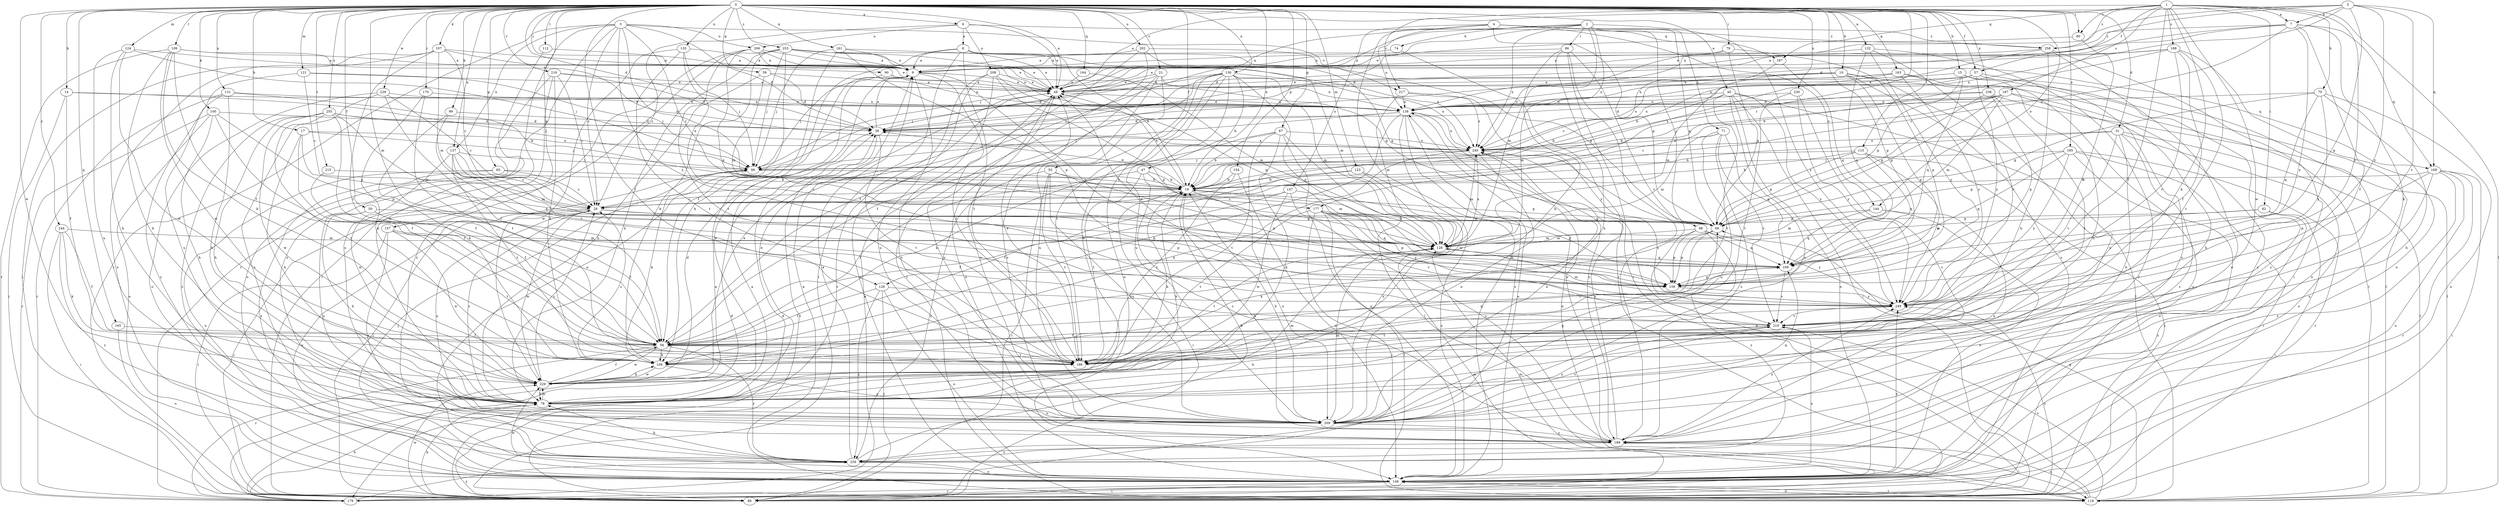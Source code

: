 strict digraph  {
0;
1;
2;
3;
4;
5;
6;
7;
8;
9;
10;
14;
15;
17;
19;
21;
28;
31;
38;
40;
47;
48;
50;
55;
57;
58;
59;
65;
67;
68;
70;
71;
74;
78;
79;
80;
82;
86;
88;
90;
96;
98;
99;
100;
107;
108;
109;
110;
112;
118;
121;
123;
124;
126;
128;
130;
131;
132;
135;
137;
138;
144;
147;
148;
154;
157;
159;
161;
163;
164;
165;
167;
168;
169;
170;
177;
179;
185;
187;
188;
189;
199;
202;
206;
208;
209;
215;
216;
217;
219;
228;
229;
230;
238;
240;
244;
249;
253;
255;
258;
259;
0 -> 6  [label=a];
0 -> 10  [label=b];
0 -> 14  [label=b];
0 -> 15  [label=b];
0 -> 17  [label=b];
0 -> 21  [label=c];
0 -> 31  [label=d];
0 -> 38  [label=d];
0 -> 40  [label=e];
0 -> 47  [label=e];
0 -> 48  [label=e];
0 -> 50  [label=f];
0 -> 55  [label=f];
0 -> 57  [label=f];
0 -> 59  [label=g];
0 -> 65  [label=g];
0 -> 67  [label=g];
0 -> 79  [label=i];
0 -> 80  [label=i];
0 -> 90  [label=j];
0 -> 99  [label=k];
0 -> 100  [label=k];
0 -> 107  [label=k];
0 -> 109  [label=l];
0 -> 110  [label=l];
0 -> 112  [label=l];
0 -> 121  [label=m];
0 -> 123  [label=m];
0 -> 124  [label=m];
0 -> 126  [label=m];
0 -> 130  [label=n];
0 -> 131  [label=n];
0 -> 132  [label=n];
0 -> 135  [label=n];
0 -> 137  [label=n];
0 -> 144  [label=o];
0 -> 154  [label=p];
0 -> 157  [label=p];
0 -> 159  [label=p];
0 -> 161  [label=q];
0 -> 163  [label=q];
0 -> 164  [label=q];
0 -> 165  [label=q];
0 -> 170  [label=r];
0 -> 177  [label=r];
0 -> 185  [label=s];
0 -> 199  [label=t];
0 -> 202  [label=u];
0 -> 215  [label=v];
0 -> 216  [label=v];
0 -> 228  [label=w];
0 -> 229  [label=w];
0 -> 230  [label=x];
0 -> 238  [label=x];
0 -> 244  [label=y];
0 -> 253  [label=z];
0 -> 255  [label=z];
1 -> 7  [label=a];
1 -> 48  [label=e];
1 -> 57  [label=f];
1 -> 58  [label=f];
1 -> 70  [label=h];
1 -> 80  [label=i];
1 -> 82  [label=i];
1 -> 108  [label=k];
1 -> 118  [label=l];
1 -> 167  [label=q];
1 -> 187  [label=s];
1 -> 188  [label=s];
1 -> 229  [label=w];
1 -> 249  [label=y];
1 -> 258  [label=z];
2 -> 28  [label=c];
2 -> 48  [label=e];
2 -> 68  [label=g];
2 -> 71  [label=h];
2 -> 74  [label=h];
2 -> 86  [label=i];
2 -> 96  [label=j];
2 -> 98  [label=j];
2 -> 126  [label=m];
2 -> 128  [label=m];
2 -> 240  [label=x];
2 -> 249  [label=y];
3 -> 19  [label=b];
3 -> 28  [label=c];
3 -> 38  [label=d];
3 -> 78  [label=h];
3 -> 88  [label=i];
3 -> 137  [label=n];
3 -> 177  [label=r];
3 -> 179  [label=r];
3 -> 206  [label=u];
3 -> 217  [label=v];
3 -> 249  [label=y];
4 -> 68  [label=g];
4 -> 138  [label=n];
4 -> 144  [label=o];
4 -> 147  [label=o];
4 -> 148  [label=o];
4 -> 167  [label=q];
4 -> 258  [label=z];
5 -> 7  [label=a];
5 -> 38  [label=d];
5 -> 138  [label=n];
5 -> 159  [label=p];
5 -> 168  [label=q];
5 -> 217  [label=v];
5 -> 219  [label=v];
5 -> 240  [label=x];
5 -> 249  [label=y];
6 -> 8  [label=a];
6 -> 28  [label=c];
6 -> 48  [label=e];
6 -> 206  [label=u];
6 -> 208  [label=u];
6 -> 258  [label=z];
7 -> 28  [label=c];
7 -> 38  [label=d];
7 -> 48  [label=e];
7 -> 58  [label=f];
7 -> 108  [label=k];
7 -> 168  [label=q];
7 -> 249  [label=y];
7 -> 258  [label=z];
8 -> 9  [label=a];
8 -> 19  [label=b];
8 -> 48  [label=e];
8 -> 88  [label=i];
8 -> 108  [label=k];
8 -> 168  [label=q];
8 -> 199  [label=t];
9 -> 48  [label=e];
9 -> 159  [label=p];
9 -> 199  [label=t];
9 -> 209  [label=u];
10 -> 38  [label=d];
10 -> 48  [label=e];
10 -> 118  [label=l];
10 -> 128  [label=m];
10 -> 138  [label=n];
10 -> 159  [label=p];
10 -> 189  [label=s];
10 -> 209  [label=u];
14 -> 58  [label=f];
14 -> 88  [label=i];
14 -> 98  [label=j];
14 -> 138  [label=n];
15 -> 48  [label=e];
15 -> 68  [label=g];
15 -> 78  [label=h];
15 -> 169  [label=q];
15 -> 189  [label=s];
17 -> 58  [label=f];
17 -> 68  [label=g];
17 -> 78  [label=h];
17 -> 98  [label=j];
17 -> 240  [label=x];
19 -> 28  [label=c];
19 -> 38  [label=d];
19 -> 48  [label=e];
19 -> 68  [label=g];
19 -> 88  [label=i];
19 -> 209  [label=u];
21 -> 38  [label=d];
21 -> 48  [label=e];
21 -> 138  [label=n];
21 -> 148  [label=o];
21 -> 189  [label=s];
21 -> 209  [label=u];
28 -> 68  [label=g];
28 -> 88  [label=i];
28 -> 148  [label=o];
28 -> 159  [label=p];
28 -> 209  [label=u];
28 -> 229  [label=w];
31 -> 19  [label=b];
31 -> 78  [label=h];
31 -> 118  [label=l];
31 -> 148  [label=o];
31 -> 189  [label=s];
31 -> 219  [label=v];
31 -> 240  [label=x];
38 -> 9  [label=a];
38 -> 118  [label=l];
38 -> 199  [label=t];
38 -> 240  [label=x];
40 -> 19  [label=b];
40 -> 88  [label=i];
40 -> 118  [label=l];
40 -> 138  [label=n];
40 -> 148  [label=o];
40 -> 199  [label=t];
40 -> 209  [label=u];
40 -> 249  [label=y];
47 -> 19  [label=b];
47 -> 58  [label=f];
47 -> 128  [label=m];
47 -> 189  [label=s];
47 -> 199  [label=t];
48 -> 138  [label=n];
48 -> 209  [label=u];
50 -> 58  [label=f];
50 -> 68  [label=g];
50 -> 78  [label=h];
50 -> 209  [label=u];
55 -> 19  [label=b];
55 -> 88  [label=i];
55 -> 159  [label=p];
55 -> 199  [label=t];
55 -> 209  [label=u];
55 -> 259  [label=z];
57 -> 48  [label=e];
57 -> 138  [label=n];
57 -> 148  [label=o];
57 -> 240  [label=x];
57 -> 249  [label=y];
57 -> 259  [label=z];
58 -> 108  [label=k];
58 -> 169  [label=q];
58 -> 179  [label=r];
58 -> 199  [label=t];
58 -> 229  [label=w];
58 -> 259  [label=z];
59 -> 38  [label=d];
59 -> 48  [label=e];
59 -> 78  [label=h];
59 -> 128  [label=m];
65 -> 19  [label=b];
65 -> 28  [label=c];
65 -> 148  [label=o];
65 -> 259  [label=z];
67 -> 19  [label=b];
67 -> 78  [label=h];
67 -> 108  [label=k];
67 -> 118  [label=l];
67 -> 148  [label=o];
67 -> 199  [label=t];
67 -> 240  [label=x];
68 -> 128  [label=m];
68 -> 159  [label=p];
68 -> 199  [label=t];
70 -> 68  [label=g];
70 -> 78  [label=h];
70 -> 138  [label=n];
70 -> 148  [label=o];
70 -> 169  [label=q];
70 -> 249  [label=y];
71 -> 128  [label=m];
71 -> 169  [label=q];
71 -> 189  [label=s];
71 -> 209  [label=u];
71 -> 219  [label=v];
71 -> 240  [label=x];
74 -> 9  [label=a];
74 -> 88  [label=i];
78 -> 9  [label=a];
78 -> 19  [label=b];
78 -> 28  [label=c];
78 -> 48  [label=e];
78 -> 128  [label=m];
78 -> 209  [label=u];
78 -> 229  [label=w];
79 -> 9  [label=a];
79 -> 68  [label=g];
79 -> 159  [label=p];
79 -> 240  [label=x];
80 -> 38  [label=d];
80 -> 219  [label=v];
82 -> 68  [label=g];
82 -> 88  [label=i];
82 -> 128  [label=m];
82 -> 259  [label=z];
86 -> 9  [label=a];
86 -> 78  [label=h];
86 -> 88  [label=i];
86 -> 108  [label=k];
86 -> 189  [label=s];
86 -> 219  [label=v];
88 -> 9  [label=a];
88 -> 38  [label=d];
88 -> 78  [label=h];
88 -> 98  [label=j];
88 -> 128  [label=m];
88 -> 229  [label=w];
88 -> 249  [label=y];
90 -> 48  [label=e];
90 -> 98  [label=j];
90 -> 138  [label=n];
96 -> 108  [label=k];
96 -> 128  [label=m];
96 -> 159  [label=p];
96 -> 169  [label=q];
96 -> 249  [label=y];
96 -> 259  [label=z];
98 -> 19  [label=b];
98 -> 108  [label=k];
99 -> 38  [label=d];
99 -> 108  [label=k];
99 -> 219  [label=v];
100 -> 38  [label=d];
100 -> 58  [label=f];
100 -> 78  [label=h];
100 -> 148  [label=o];
100 -> 159  [label=p];
100 -> 179  [label=r];
107 -> 9  [label=a];
107 -> 28  [label=c];
107 -> 48  [label=e];
107 -> 58  [label=f];
107 -> 88  [label=i];
107 -> 128  [label=m];
107 -> 148  [label=o];
108 -> 28  [label=c];
108 -> 209  [label=u];
108 -> 229  [label=w];
109 -> 9  [label=a];
109 -> 58  [label=f];
109 -> 78  [label=h];
109 -> 108  [label=k];
109 -> 179  [label=r];
109 -> 229  [label=w];
109 -> 240  [label=x];
110 -> 19  [label=b];
110 -> 68  [label=g];
110 -> 88  [label=i];
110 -> 98  [label=j];
110 -> 169  [label=q];
110 -> 249  [label=y];
112 -> 9  [label=a];
112 -> 259  [label=z];
118 -> 9  [label=a];
118 -> 68  [label=g];
118 -> 138  [label=n];
118 -> 148  [label=o];
118 -> 189  [label=s];
118 -> 219  [label=v];
118 -> 240  [label=x];
121 -> 28  [label=c];
121 -> 48  [label=e];
121 -> 98  [label=j];
121 -> 209  [label=u];
123 -> 19  [label=b];
123 -> 58  [label=f];
123 -> 148  [label=o];
123 -> 209  [label=u];
124 -> 9  [label=a];
124 -> 78  [label=h];
124 -> 98  [label=j];
124 -> 209  [label=u];
124 -> 229  [label=w];
126 -> 58  [label=f];
126 -> 88  [label=i];
126 -> 148  [label=o];
126 -> 249  [label=y];
126 -> 259  [label=z];
128 -> 19  [label=b];
128 -> 169  [label=q];
128 -> 199  [label=t];
128 -> 240  [label=x];
130 -> 19  [label=b];
130 -> 48  [label=e];
130 -> 58  [label=f];
130 -> 78  [label=h];
130 -> 98  [label=j];
130 -> 128  [label=m];
130 -> 148  [label=o];
130 -> 159  [label=p];
130 -> 199  [label=t];
130 -> 209  [label=u];
130 -> 240  [label=x];
131 -> 19  [label=b];
131 -> 78  [label=h];
131 -> 138  [label=n];
131 -> 179  [label=r];
131 -> 259  [label=z];
132 -> 9  [label=a];
132 -> 169  [label=q];
132 -> 179  [label=r];
132 -> 219  [label=v];
132 -> 249  [label=y];
135 -> 9  [label=a];
135 -> 98  [label=j];
135 -> 199  [label=t];
135 -> 219  [label=v];
135 -> 229  [label=w];
137 -> 28  [label=c];
137 -> 98  [label=j];
137 -> 128  [label=m];
137 -> 169  [label=q];
137 -> 199  [label=t];
137 -> 229  [label=w];
138 -> 38  [label=d];
138 -> 98  [label=j];
138 -> 108  [label=k];
138 -> 148  [label=o];
138 -> 189  [label=s];
138 -> 229  [label=w];
138 -> 240  [label=x];
138 -> 259  [label=z];
144 -> 68  [label=g];
144 -> 128  [label=m];
144 -> 148  [label=o];
144 -> 169  [label=q];
144 -> 209  [label=u];
147 -> 28  [label=c];
147 -> 58  [label=f];
147 -> 159  [label=p];
147 -> 189  [label=s];
147 -> 229  [label=w];
148 -> 88  [label=i];
148 -> 98  [label=j];
148 -> 118  [label=l];
148 -> 179  [label=r];
148 -> 229  [label=w];
148 -> 249  [label=y];
154 -> 19  [label=b];
154 -> 148  [label=o];
154 -> 199  [label=t];
157 -> 88  [label=i];
157 -> 128  [label=m];
157 -> 189  [label=s];
157 -> 199  [label=t];
157 -> 229  [label=w];
159 -> 249  [label=y];
161 -> 9  [label=a];
161 -> 58  [label=f];
161 -> 68  [label=g];
161 -> 98  [label=j];
161 -> 159  [label=p];
163 -> 48  [label=e];
163 -> 118  [label=l];
163 -> 138  [label=n];
163 -> 179  [label=r];
163 -> 240  [label=x];
163 -> 249  [label=y];
164 -> 48  [label=e];
164 -> 128  [label=m];
165 -> 58  [label=f];
165 -> 148  [label=o];
167 -> 28  [label=c];
167 -> 169  [label=q];
168 -> 19  [label=b];
168 -> 88  [label=i];
168 -> 148  [label=o];
168 -> 159  [label=p];
168 -> 179  [label=r];
168 -> 209  [label=u];
168 -> 259  [label=z];
169 -> 159  [label=p];
169 -> 219  [label=v];
170 -> 108  [label=k];
170 -> 138  [label=n];
170 -> 199  [label=t];
177 -> 68  [label=g];
177 -> 88  [label=i];
177 -> 118  [label=l];
177 -> 159  [label=p];
177 -> 169  [label=q];
177 -> 199  [label=t];
177 -> 219  [label=v];
177 -> 249  [label=y];
179 -> 9  [label=a];
179 -> 38  [label=d];
179 -> 48  [label=e];
179 -> 78  [label=h];
179 -> 128  [label=m];
179 -> 259  [label=z];
185 -> 68  [label=g];
185 -> 88  [label=i];
185 -> 98  [label=j];
185 -> 148  [label=o];
185 -> 169  [label=q];
185 -> 179  [label=r];
185 -> 249  [label=y];
187 -> 19  [label=b];
187 -> 28  [label=c];
187 -> 38  [label=d];
187 -> 68  [label=g];
187 -> 78  [label=h];
187 -> 128  [label=m];
187 -> 138  [label=n];
187 -> 189  [label=s];
188 -> 9  [label=a];
188 -> 19  [label=b];
188 -> 48  [label=e];
188 -> 58  [label=f];
188 -> 148  [label=o];
188 -> 199  [label=t];
188 -> 219  [label=v];
189 -> 19  [label=b];
189 -> 118  [label=l];
189 -> 138  [label=n];
189 -> 240  [label=x];
189 -> 249  [label=y];
189 -> 259  [label=z];
199 -> 48  [label=e];
202 -> 9  [label=a];
202 -> 58  [label=f];
202 -> 68  [label=g];
202 -> 118  [label=l];
202 -> 128  [label=m];
206 -> 9  [label=a];
206 -> 48  [label=e];
206 -> 138  [label=n];
206 -> 169  [label=q];
206 -> 199  [label=t];
206 -> 259  [label=z];
208 -> 48  [label=e];
208 -> 148  [label=o];
208 -> 159  [label=p];
208 -> 169  [label=q];
208 -> 179  [label=r];
208 -> 189  [label=s];
209 -> 19  [label=b];
209 -> 48  [label=e];
209 -> 68  [label=g];
209 -> 128  [label=m];
209 -> 169  [label=q];
209 -> 189  [label=s];
209 -> 219  [label=v];
209 -> 240  [label=x];
215 -> 19  [label=b];
215 -> 58  [label=f];
216 -> 28  [label=c];
216 -> 38  [label=d];
216 -> 48  [label=e];
216 -> 108  [label=k];
216 -> 148  [label=o];
216 -> 209  [label=u];
217 -> 128  [label=m];
217 -> 138  [label=n];
217 -> 240  [label=x];
217 -> 249  [label=y];
219 -> 58  [label=f];
219 -> 78  [label=h];
219 -> 148  [label=o];
219 -> 209  [label=u];
228 -> 28  [label=c];
228 -> 58  [label=f];
228 -> 138  [label=n];
228 -> 148  [label=o];
228 -> 189  [label=s];
229 -> 19  [label=b];
229 -> 28  [label=c];
229 -> 38  [label=d];
229 -> 48  [label=e];
229 -> 58  [label=f];
229 -> 78  [label=h];
229 -> 108  [label=k];
230 -> 138  [label=n];
230 -> 189  [label=s];
230 -> 199  [label=t];
230 -> 249  [label=y];
238 -> 68  [label=g];
238 -> 118  [label=l];
238 -> 138  [label=n];
238 -> 159  [label=p];
238 -> 199  [label=t];
238 -> 240  [label=x];
240 -> 98  [label=j];
240 -> 108  [label=k];
240 -> 128  [label=m];
240 -> 209  [label=u];
244 -> 58  [label=f];
244 -> 88  [label=i];
244 -> 108  [label=k];
244 -> 128  [label=m];
244 -> 259  [label=z];
249 -> 48  [label=e];
249 -> 128  [label=m];
249 -> 199  [label=t];
249 -> 219  [label=v];
253 -> 9  [label=a];
253 -> 48  [label=e];
253 -> 68  [label=g];
253 -> 78  [label=h];
253 -> 88  [label=i];
253 -> 98  [label=j];
253 -> 108  [label=k];
253 -> 148  [label=o];
253 -> 240  [label=x];
255 -> 38  [label=d];
255 -> 58  [label=f];
255 -> 78  [label=h];
255 -> 128  [label=m];
255 -> 199  [label=t];
255 -> 229  [label=w];
255 -> 240  [label=x];
255 -> 259  [label=z];
258 -> 9  [label=a];
258 -> 19  [label=b];
258 -> 78  [label=h];
258 -> 88  [label=i];
258 -> 148  [label=o];
259 -> 9  [label=a];
259 -> 19  [label=b];
259 -> 78  [label=h];
259 -> 148  [label=o];
}

